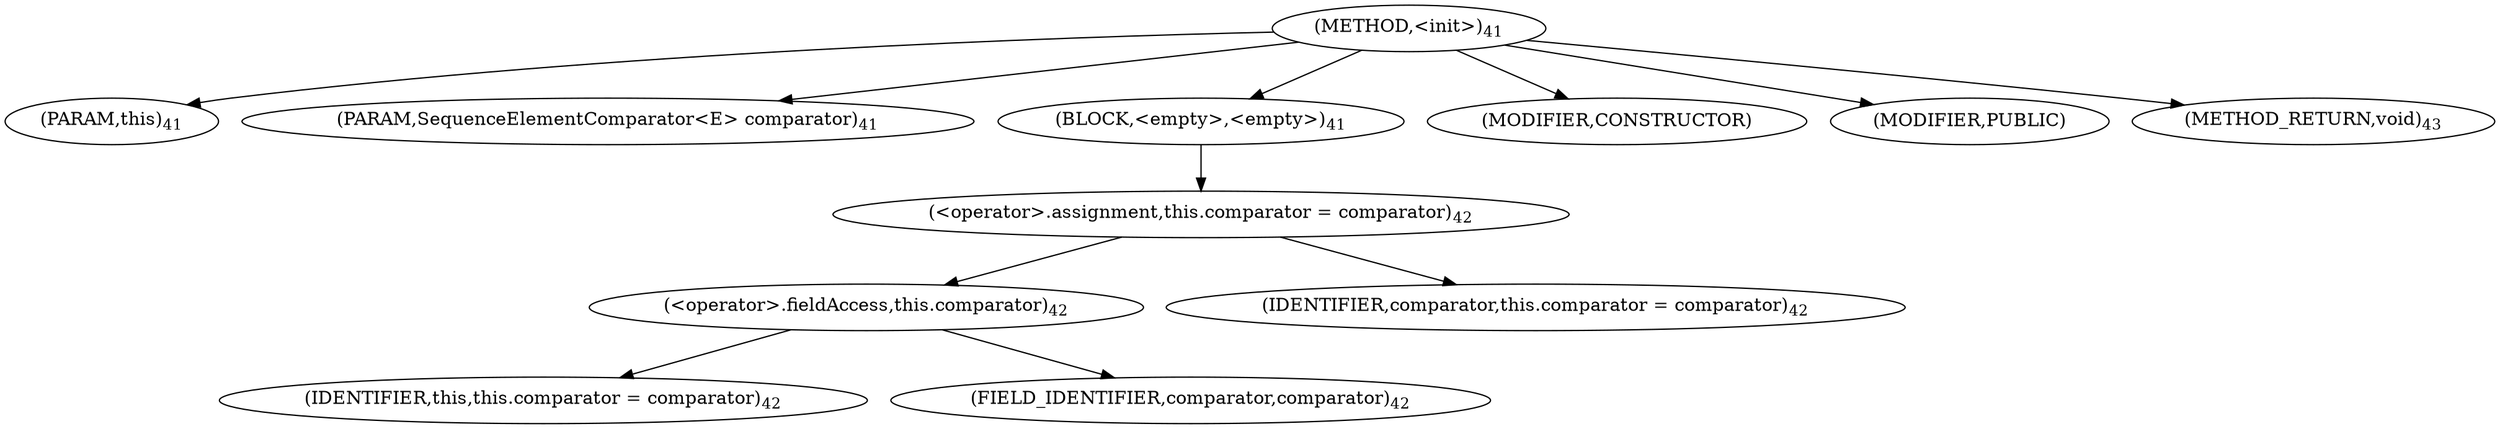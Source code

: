 digraph "&lt;init&gt;" {  
"24" [label = <(METHOD,&lt;init&gt;)<SUB>41</SUB>> ]
"4" [label = <(PARAM,this)<SUB>41</SUB>> ]
"25" [label = <(PARAM,SequenceElementComparator&lt;E&gt; comparator)<SUB>41</SUB>> ]
"26" [label = <(BLOCK,&lt;empty&gt;,&lt;empty&gt;)<SUB>41</SUB>> ]
"27" [label = <(&lt;operator&gt;.assignment,this.comparator = comparator)<SUB>42</SUB>> ]
"28" [label = <(&lt;operator&gt;.fieldAccess,this.comparator)<SUB>42</SUB>> ]
"3" [label = <(IDENTIFIER,this,this.comparator = comparator)<SUB>42</SUB>> ]
"29" [label = <(FIELD_IDENTIFIER,comparator,comparator)<SUB>42</SUB>> ]
"30" [label = <(IDENTIFIER,comparator,this.comparator = comparator)<SUB>42</SUB>> ]
"31" [label = <(MODIFIER,CONSTRUCTOR)> ]
"32" [label = <(MODIFIER,PUBLIC)> ]
"33" [label = <(METHOD_RETURN,void)<SUB>43</SUB>> ]
  "24" -> "4" 
  "24" -> "25" 
  "24" -> "26" 
  "24" -> "31" 
  "24" -> "32" 
  "24" -> "33" 
  "26" -> "27" 
  "27" -> "28" 
  "27" -> "30" 
  "28" -> "3" 
  "28" -> "29" 
}
